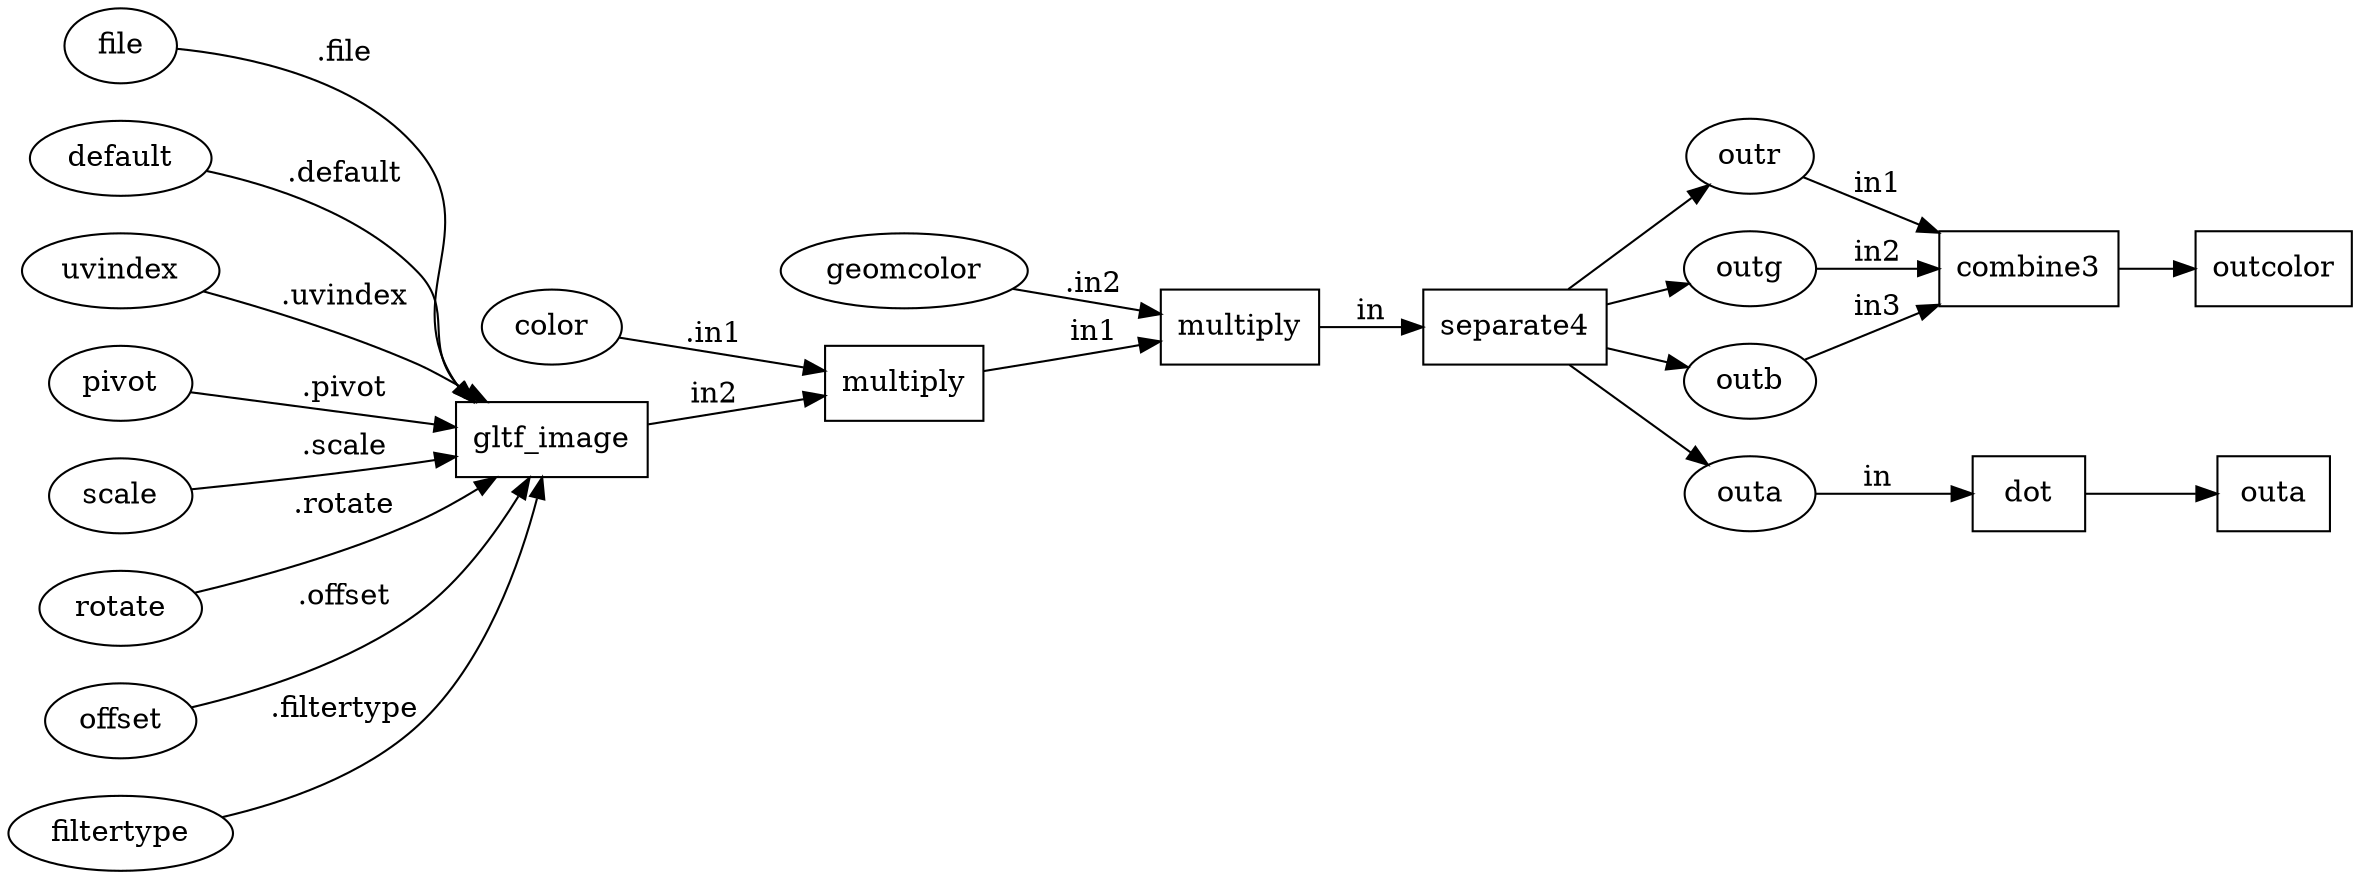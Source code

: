 digraph {
  rankdir = LR;
    NG_gltf_colorimage_combine_color [label= "combine3"];
    NG_gltf_colorimage_combine_color[shape = box];
    NG_gltf_colorimage_combine_color ->     NG_gltf_colorimage_outcolor;
    NG_gltf_colorimage_outcolor [label= "outcolor"];
    NG_gltf_colorimage_outcolor[shape = box]; 
    NG_gltf_colorimage_separate_color [label= "separate4"];
    NG_gltf_colorimage_separate_color[shape = box];
    NG_gltf_colorimage_separate_color -> NG_gltf_colorimage_NG_gltf_colorimage_separate_coloroutr;
    NG_gltf_colorimage_NG_gltf_colorimage_separate_coloroutr [label= "outr."];
    NG_gltf_colorimage_NG_gltf_colorimage_separate_coloroutr [label= "outr"];
    NG_gltf_colorimage_NG_gltf_colorimage_separate_coloroutr [shape = ellipse];
    NG_gltf_colorimage_NG_gltf_colorimage_separate_coloroutr ->     NG_gltf_colorimage_combine_color [label= "in1"];
    NG_gltf_colorimage_combine_color [label= "combine3"];
    NG_gltf_colorimage_combine_color[shape = box]; 
    NG_gltf_colorimage_modulate_geomcolor [label= "multiply"];
    NG_gltf_colorimage_modulate_geomcolor[shape = box];
    NG_gltf_colorimage_modulate_geomcolor ->     NG_gltf_colorimage_separate_color [label= "in"];
    NG_gltf_colorimage_separate_color [label= "separate4"];
    NG_gltf_colorimage_separate_color[shape = box]; 
    NG_gltf_colorimage_geomcolorINT [label="geomcolor"];
    NG_gltf_colorimage_geomcolorINT [shape = ellipse];
    NG_gltf_colorimage_modulate_geomcolor [label="multiply"];
    NG_gltf_colorimage_geomcolorINT -> NG_gltf_colorimage_modulate_geomcolor [label=".in2"];
    NG_gltf_colorimage_modulate_color [label= "multiply"];
    NG_gltf_colorimage_modulate_color[shape = box];
    NG_gltf_colorimage_modulate_color ->     NG_gltf_colorimage_modulate_geomcolor [label= "in1"];
    NG_gltf_colorimage_modulate_geomcolor [label= "multiply"];
    NG_gltf_colorimage_modulate_geomcolor[shape = box]; 
    NG_gltf_colorimage_colorINT [label="color"];
    NG_gltf_colorimage_colorINT [shape = ellipse];
    NG_gltf_colorimage_modulate_color [label="multiply"];
    NG_gltf_colorimage_colorINT -> NG_gltf_colorimage_modulate_color [label=".in1"];
    NG_gltf_colorimage_image [label= "gltf_image"];
    NG_gltf_colorimage_image[shape = box];
    NG_gltf_colorimage_image ->     NG_gltf_colorimage_modulate_color [label= "in2"];
    NG_gltf_colorimage_modulate_color [label= "multiply"];
    NG_gltf_colorimage_modulate_color[shape = box]; 
    NG_gltf_colorimage_fileINT [label="file"];
    NG_gltf_colorimage_fileINT [shape = ellipse];
    NG_gltf_colorimage_image [label="gltf_image"];
    NG_gltf_colorimage_fileINT -> NG_gltf_colorimage_image [label=".file"];
    NG_gltf_colorimage_defaultINT [label="default"];
    NG_gltf_colorimage_defaultINT [shape = ellipse];
    NG_gltf_colorimage_image [label="gltf_image"];
    NG_gltf_colorimage_defaultINT -> NG_gltf_colorimage_image [label=".default"];
    NG_gltf_colorimage_uvindexINT [label="uvindex"];
    NG_gltf_colorimage_uvindexINT [shape = ellipse];
    NG_gltf_colorimage_image [label="gltf_image"];
    NG_gltf_colorimage_uvindexINT -> NG_gltf_colorimage_image [label=".uvindex"];
    NG_gltf_colorimage_pivotINT [label="pivot"];
    NG_gltf_colorimage_pivotINT [shape = ellipse];
    NG_gltf_colorimage_image [label="gltf_image"];
    NG_gltf_colorimage_pivotINT -> NG_gltf_colorimage_image [label=".pivot"];
    NG_gltf_colorimage_scaleINT [label="scale"];
    NG_gltf_colorimage_scaleINT [shape = ellipse];
    NG_gltf_colorimage_image [label="gltf_image"];
    NG_gltf_colorimage_scaleINT -> NG_gltf_colorimage_image [label=".scale"];
    NG_gltf_colorimage_rotateINT [label="rotate"];
    NG_gltf_colorimage_rotateINT [shape = ellipse];
    NG_gltf_colorimage_image [label="gltf_image"];
    NG_gltf_colorimage_rotateINT -> NG_gltf_colorimage_image [label=".rotate"];
    NG_gltf_colorimage_offsetINT [label="offset"];
    NG_gltf_colorimage_offsetINT [shape = ellipse];
    NG_gltf_colorimage_image [label="gltf_image"];
    NG_gltf_colorimage_offsetINT -> NG_gltf_colorimage_image [label=".offset"];
    NG_gltf_colorimage_filtertypeINT [label="filtertype"];
    NG_gltf_colorimage_filtertypeINT [shape = ellipse];
    NG_gltf_colorimage_image [label="gltf_image"];
    NG_gltf_colorimage_filtertypeINT -> NG_gltf_colorimage_image [label=".filtertype"];
    NG_gltf_colorimage_separate_color [label= "separate4"];
    NG_gltf_colorimage_separate_color[shape = box];
    NG_gltf_colorimage_separate_color -> NG_gltf_colorimage_NG_gltf_colorimage_separate_coloroutg;
    NG_gltf_colorimage_NG_gltf_colorimage_separate_coloroutg [label= "outg."];
    NG_gltf_colorimage_NG_gltf_colorimage_separate_coloroutg [label= "outg"];
    NG_gltf_colorimage_NG_gltf_colorimage_separate_coloroutg [shape = ellipse];
    NG_gltf_colorimage_NG_gltf_colorimage_separate_coloroutg ->     NG_gltf_colorimage_combine_color [label= "in2"];
    NG_gltf_colorimage_combine_color [label= "combine3"];
    NG_gltf_colorimage_combine_color[shape = box]; 
    NG_gltf_colorimage_separate_color [label= "separate4"];
    NG_gltf_colorimage_separate_color[shape = box];
    NG_gltf_colorimage_separate_color -> NG_gltf_colorimage_NG_gltf_colorimage_separate_coloroutb;
    NG_gltf_colorimage_NG_gltf_colorimage_separate_coloroutb [label= "outb."];
    NG_gltf_colorimage_NG_gltf_colorimage_separate_coloroutb [label= "outb"];
    NG_gltf_colorimage_NG_gltf_colorimage_separate_coloroutb [shape = ellipse];
    NG_gltf_colorimage_NG_gltf_colorimage_separate_coloroutb ->     NG_gltf_colorimage_combine_color [label= "in3"];
    NG_gltf_colorimage_combine_color [label= "combine3"];
    NG_gltf_colorimage_combine_color[shape = box]; 
    NG_gltf_colorimage_separate_alpha [label= "dot"];
    NG_gltf_colorimage_separate_alpha[shape = box];
    NG_gltf_colorimage_separate_alpha ->     NG_gltf_colorimage_outa;
    NG_gltf_colorimage_outa [label= "outa"];
    NG_gltf_colorimage_outa[shape = box]; 
    NG_gltf_colorimage_separate_color [label= "separate4"];
    NG_gltf_colorimage_separate_color[shape = box];
    NG_gltf_colorimage_separate_color -> NG_gltf_colorimage_NG_gltf_colorimage_separate_colorouta;
    NG_gltf_colorimage_NG_gltf_colorimage_separate_colorouta [label= "outa."];
    NG_gltf_colorimage_NG_gltf_colorimage_separate_colorouta [label= "outa"];
    NG_gltf_colorimage_NG_gltf_colorimage_separate_colorouta [shape = ellipse];
    NG_gltf_colorimage_NG_gltf_colorimage_separate_colorouta ->     NG_gltf_colorimage_separate_alpha [label= "in"];
    NG_gltf_colorimage_separate_alpha [label= "dot"];
    NG_gltf_colorimage_separate_alpha[shape = box]; 
}
